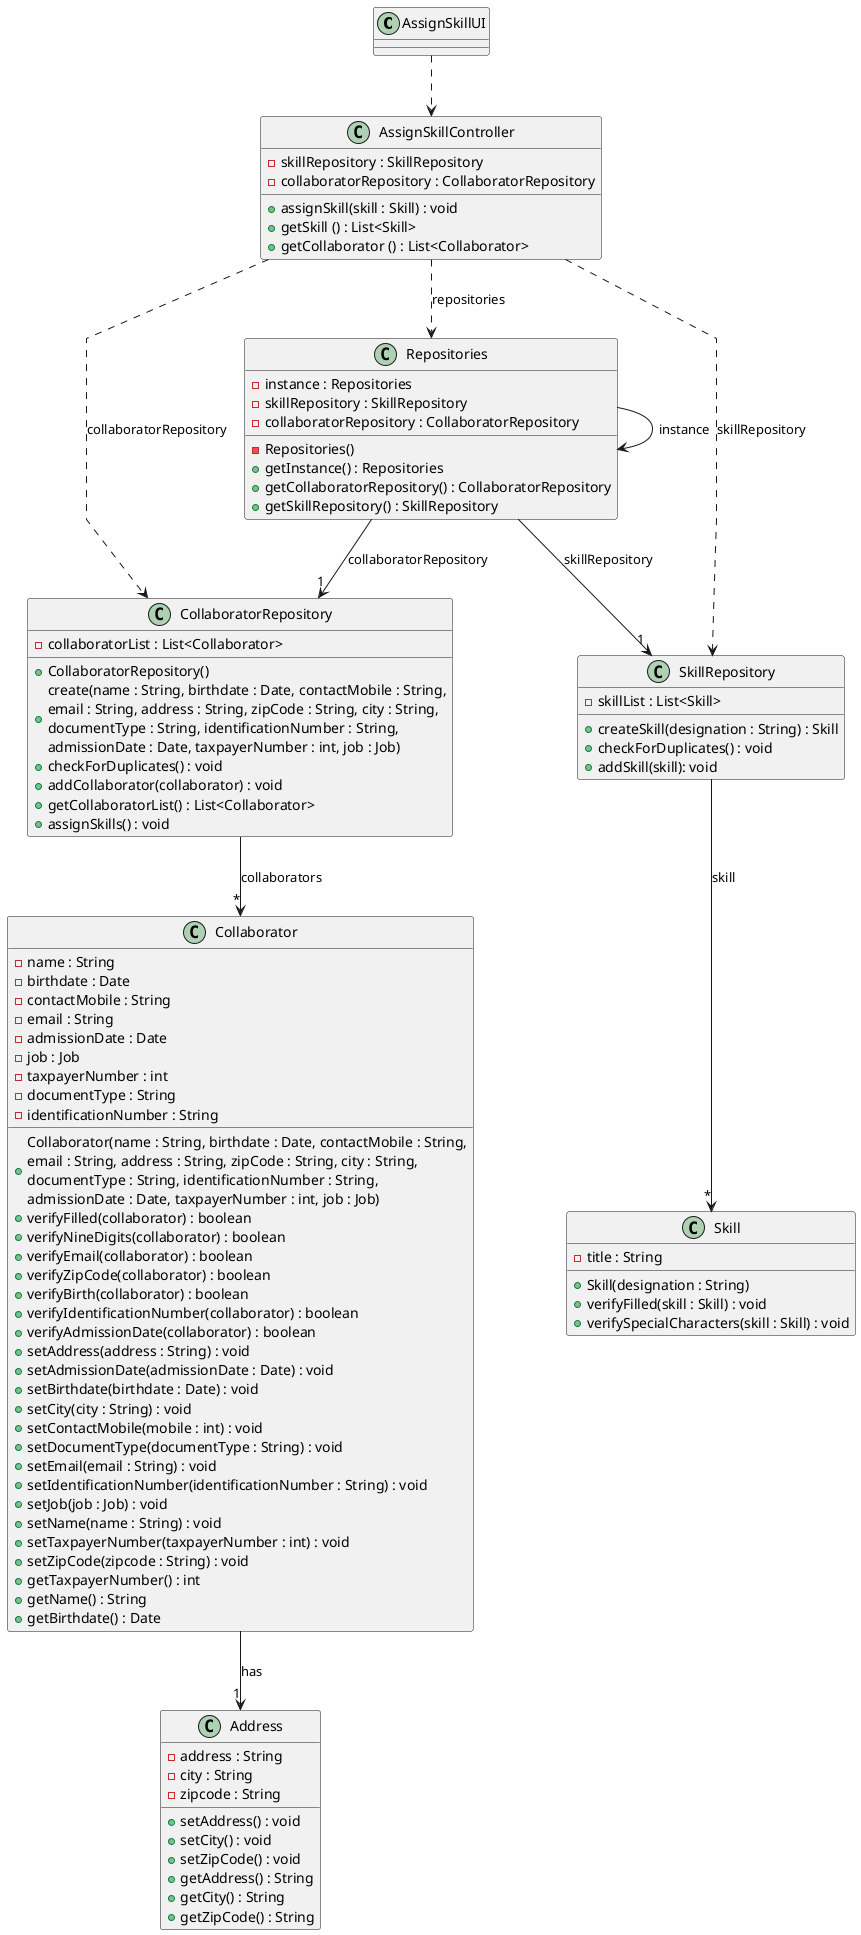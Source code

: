 @startuml
skinparam packageStyle rectangle
skinparam shadowing false
skinparam linetype polyline

class AssignSkillUI {
}

class AssignSkillController {
    - skillRepository : SkillRepository
    - collaboratorRepository : CollaboratorRepository
    + assignSkill(skill : Skill) : void
    + getSkill () : List<Skill>
    + getCollaborator () : List<Collaborator>
}

class Repositories {
    - instance : Repositories
    - Repositories()
    -skillRepository : SkillRepository
    -collaboratorRepository : CollaboratorRepository
    + getInstance() : Repositories
    + getCollaboratorRepository() : CollaboratorRepository
    + getSkillRepository() : SkillRepository
}

class CollaboratorRepository {
    -collaboratorList : List<Collaborator>
    +CollaboratorRepository()
    + create(name : String, birthdate : Date, contactMobile : String,\nemail : String, address : String, zipCode : String, city : String,\ndocumentType : String, identificationNumber : String, \nadmissionDate : Date, taxpayerNumber : int, job : Job)
    + checkForDuplicates() : void
    + addCollaborator(collaborator) : void
    + getCollaboratorList() : List<Collaborator>
    + assignSkills() : void
}

class SkillRepository {
     - skillList : List<Skill>
     + createSkill(designation : String) : Skill
     + checkForDuplicates() : void
     + addSkill(skill): void
}

class Collaborator {
    - name : String
    - birthdate : Date
    - contactMobile : String
    - email : String
    - admissionDate : Date
    - job : Job
    - taxpayerNumber : int
    + Collaborator(name : String, birthdate : Date, contactMobile : String,\nemail : String, address : String, zipCode : String, city : String,\ndocumentType : String, identificationNumber : String, \nadmissionDate : Date, taxpayerNumber : int, job : Job)
    + verifyFilled(collaborator) : boolean
    + verifyNineDigits(collaborator) : boolean
    + verifyEmail(collaborator) : boolean
    + verifyZipCode(collaborator) : boolean
    + verifyBirth(collaborator) : boolean
    + verifyIdentificationNumber(collaborator) : boolean
    + verifyAdmissionDate(collaborator) : boolean
    - documentType : String
    - identificationNumber : String
    +setAddress(address : String) : void
    +setAdmissionDate(admissionDate : Date) : void
    +setBirthdate(birthdate : Date) : void
    +setCity(city : String) : void
    +setContactMobile(mobile : int) : void
    +setDocumentType(documentType : String) : void
    +setEmail(email : String) : void
    +setIdentificationNumber(identificationNumber : String) : void
    +setJob(job : Job) : void
    +setName(name : String) : void
    +setTaxpayerNumber(taxpayerNumber : int) : void
    +setZipCode(zipcode : String) : void
    +getTaxpayerNumber() : int
    +getName() : String
    +getBirthdate() : Date
}

class Address {
    -address : String
    -city : String
    -zipcode : String
    +setAddress() : void
    +setCity() : void
    +setZipCode() : void
    +getAddress() : String
    +getCity() : String
    +getZipCode() : String
}

class Skill {
    - title : String
    + Skill(designation : String)
    + verifyFilled(skill : Skill) : void
    + verifySpecialCharacters(skill : Skill) : void
}

AssignSkillUI ..> AssignSkillController
AssignSkillController ..> Repositories : repositories
Repositories --> Repositories : instance
Repositories --> "1" CollaboratorRepository : collaboratorRepository
Repositories --> "1" SkillRepository : skillRepository
AssignSkillController ..> CollaboratorRepository : collaboratorRepository
AssignSkillController ..> SkillRepository : skillRepository
CollaboratorRepository --> "*" Collaborator : collaborators
SkillRepository --> "*" Skill : skill
Collaborator --> "1" Address : has


@enduml
